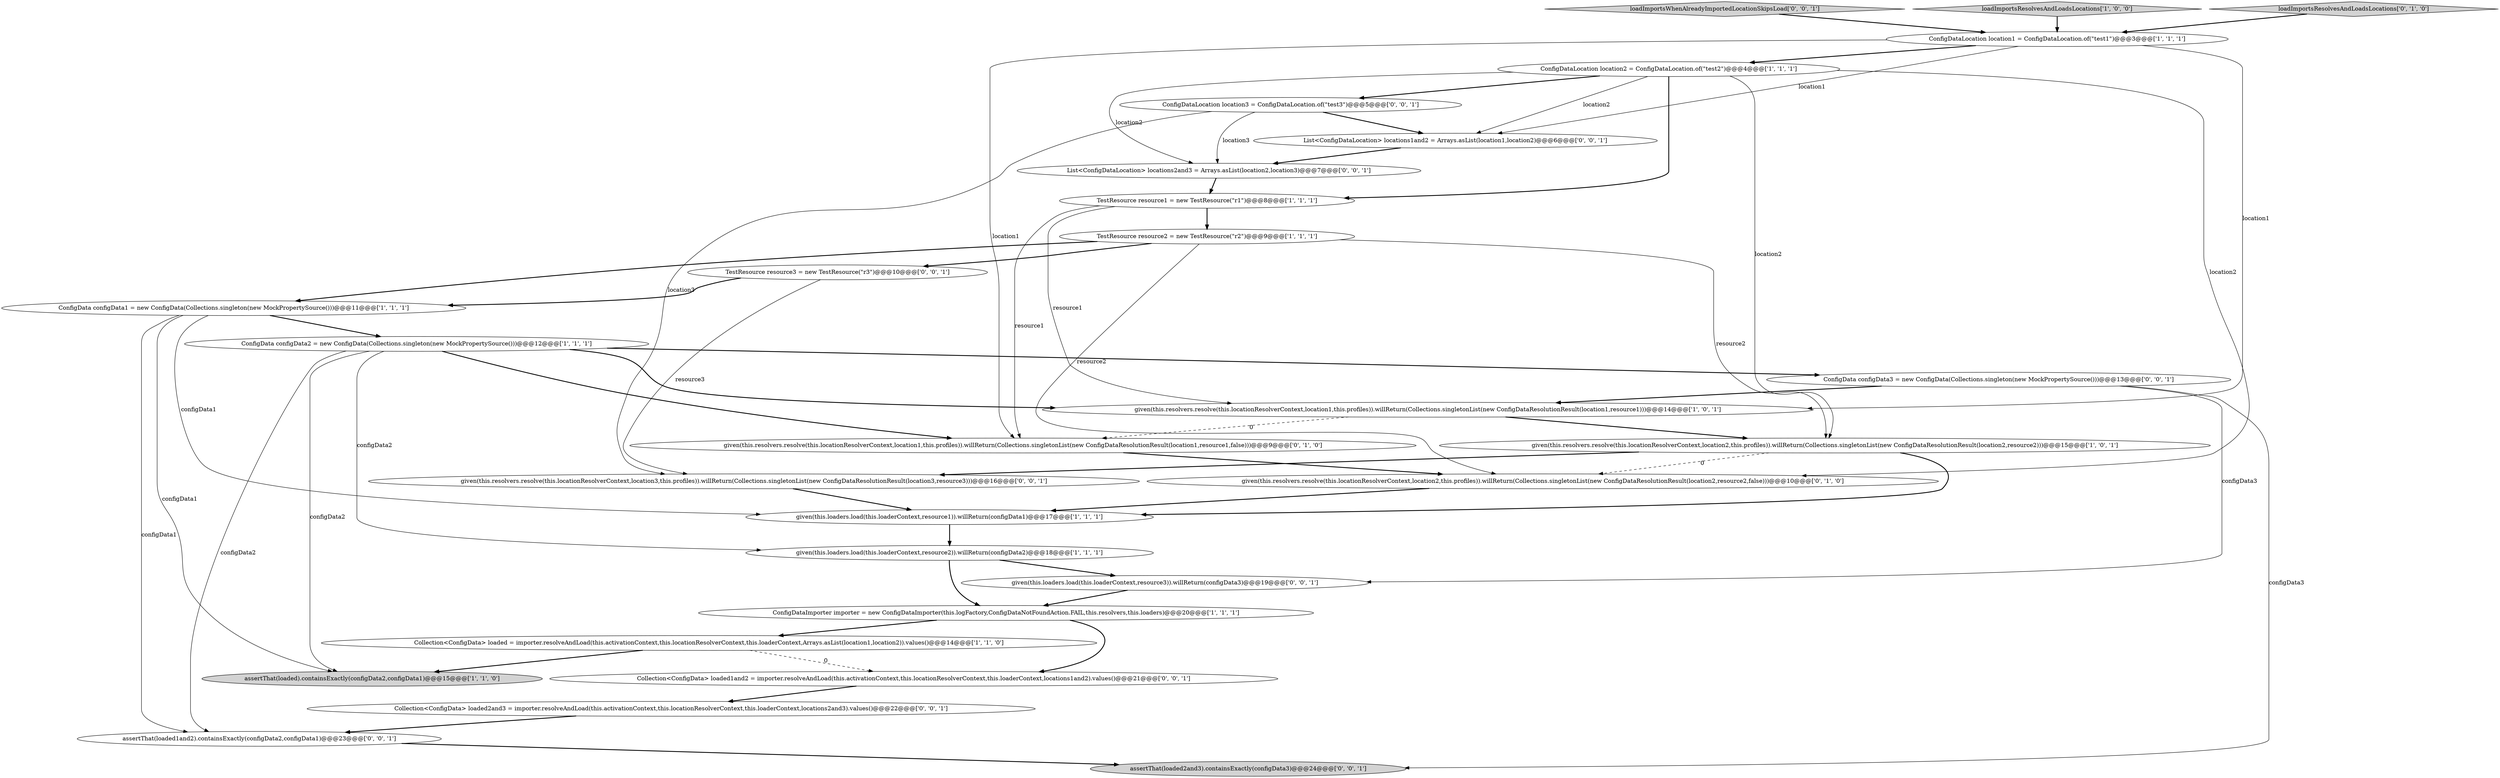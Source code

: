 digraph {
17 [style = filled, label = "assertThat(loaded1and2).containsExactly(configData2,configData1)@@@23@@@['0', '0', '1']", fillcolor = white, shape = ellipse image = "AAA0AAABBB3BBB"];
9 [style = filled, label = "given(this.loaders.load(this.loaderContext,resource1)).willReturn(configData1)@@@17@@@['1', '1', '1']", fillcolor = white, shape = ellipse image = "AAA0AAABBB1BBB"];
22 [style = filled, label = "ConfigData configData3 = new ConfigData(Collections.singleton(new MockPropertySource()))@@@13@@@['0', '0', '1']", fillcolor = white, shape = ellipse image = "AAA0AAABBB3BBB"];
21 [style = filled, label = "ConfigDataLocation location3 = ConfigDataLocation.of(\"test3\")@@@5@@@['0', '0', '1']", fillcolor = white, shape = ellipse image = "AAA0AAABBB3BBB"];
18 [style = filled, label = "loadImportsWhenAlreadyImportedLocationSkipsLoad['0', '0', '1']", fillcolor = lightgray, shape = diamond image = "AAA0AAABBB3BBB"];
15 [style = filled, label = "given(this.resolvers.resolve(this.locationResolverContext,location1,this.profiles)).willReturn(Collections.singletonList(new ConfigDataResolutionResult(location1,resource1,false)))@@@9@@@['0', '1', '0']", fillcolor = white, shape = ellipse image = "AAA1AAABBB2BBB"];
7 [style = filled, label = "given(this.resolvers.resolve(this.locationResolverContext,location1,this.profiles)).willReturn(Collections.singletonList(new ConfigDataResolutionResult(location1,resource1)))@@@14@@@['1', '0', '1']", fillcolor = white, shape = ellipse image = "AAA0AAABBB1BBB"];
0 [style = filled, label = "ConfigDataImporter importer = new ConfigDataImporter(this.logFactory,ConfigDataNotFoundAction.FAIL,this.resolvers,this.loaders)@@@20@@@['1', '1', '1']", fillcolor = white, shape = ellipse image = "AAA0AAABBB1BBB"];
19 [style = filled, label = "Collection<ConfigData> loaded2and3 = importer.resolveAndLoad(this.activationContext,this.locationResolverContext,this.loaderContext,locations2and3).values()@@@22@@@['0', '0', '1']", fillcolor = white, shape = ellipse image = "AAA0AAABBB3BBB"];
25 [style = filled, label = "assertThat(loaded2and3).containsExactly(configData3)@@@24@@@['0', '0', '1']", fillcolor = lightgray, shape = ellipse image = "AAA0AAABBB3BBB"];
24 [style = filled, label = "List<ConfigDataLocation> locations1and2 = Arrays.asList(location1,location2)@@@6@@@['0', '0', '1']", fillcolor = white, shape = ellipse image = "AAA0AAABBB3BBB"];
12 [style = filled, label = "ConfigDataLocation location2 = ConfigDataLocation.of(\"test2\")@@@4@@@['1', '1', '1']", fillcolor = white, shape = ellipse image = "AAA0AAABBB1BBB"];
11 [style = filled, label = "loadImportsResolvesAndLoadsLocations['1', '0', '0']", fillcolor = lightgray, shape = diamond image = "AAA0AAABBB1BBB"];
1 [style = filled, label = "assertThat(loaded).containsExactly(configData2,configData1)@@@15@@@['1', '1', '0']", fillcolor = lightgray, shape = ellipse image = "AAA0AAABBB1BBB"];
27 [style = filled, label = "given(this.resolvers.resolve(this.locationResolverContext,location3,this.profiles)).willReturn(Collections.singletonList(new ConfigDataResolutionResult(location3,resource3)))@@@16@@@['0', '0', '1']", fillcolor = white, shape = ellipse image = "AAA0AAABBB3BBB"];
3 [style = filled, label = "Collection<ConfigData> loaded = importer.resolveAndLoad(this.activationContext,this.locationResolverContext,this.loaderContext,Arrays.asList(location1,location2)).values()@@@14@@@['1', '1', '0']", fillcolor = white, shape = ellipse image = "AAA0AAABBB1BBB"];
5 [style = filled, label = "given(this.loaders.load(this.loaderContext,resource2)).willReturn(configData2)@@@18@@@['1', '1', '1']", fillcolor = white, shape = ellipse image = "AAA0AAABBB1BBB"];
23 [style = filled, label = "TestResource resource3 = new TestResource(\"r3\")@@@10@@@['0', '0', '1']", fillcolor = white, shape = ellipse image = "AAA0AAABBB3BBB"];
2 [style = filled, label = "ConfigData configData1 = new ConfigData(Collections.singleton(new MockPropertySource()))@@@11@@@['1', '1', '1']", fillcolor = white, shape = ellipse image = "AAA0AAABBB1BBB"];
6 [style = filled, label = "ConfigData configData2 = new ConfigData(Collections.singleton(new MockPropertySource()))@@@12@@@['1', '1', '1']", fillcolor = white, shape = ellipse image = "AAA0AAABBB1BBB"];
8 [style = filled, label = "TestResource resource2 = new TestResource(\"r2\")@@@9@@@['1', '1', '1']", fillcolor = white, shape = ellipse image = "AAA0AAABBB1BBB"];
4 [style = filled, label = "TestResource resource1 = new TestResource(\"r1\")@@@8@@@['1', '1', '1']", fillcolor = white, shape = ellipse image = "AAA0AAABBB1BBB"];
13 [style = filled, label = "given(this.resolvers.resolve(this.locationResolverContext,location2,this.profiles)).willReturn(Collections.singletonList(new ConfigDataResolutionResult(location2,resource2)))@@@15@@@['1', '0', '1']", fillcolor = white, shape = ellipse image = "AAA0AAABBB1BBB"];
14 [style = filled, label = "given(this.resolvers.resolve(this.locationResolverContext,location2,this.profiles)).willReturn(Collections.singletonList(new ConfigDataResolutionResult(location2,resource2,false)))@@@10@@@['0', '1', '0']", fillcolor = white, shape = ellipse image = "AAA1AAABBB2BBB"];
10 [style = filled, label = "ConfigDataLocation location1 = ConfigDataLocation.of(\"test1\")@@@3@@@['1', '1', '1']", fillcolor = white, shape = ellipse image = "AAA0AAABBB1BBB"];
16 [style = filled, label = "loadImportsResolvesAndLoadsLocations['0', '1', '0']", fillcolor = lightgray, shape = diamond image = "AAA0AAABBB2BBB"];
26 [style = filled, label = "List<ConfigDataLocation> locations2and3 = Arrays.asList(location2,location3)@@@7@@@['0', '0', '1']", fillcolor = white, shape = ellipse image = "AAA0AAABBB3BBB"];
20 [style = filled, label = "given(this.loaders.load(this.loaderContext,resource3)).willReturn(configData3)@@@19@@@['0', '0', '1']", fillcolor = white, shape = ellipse image = "AAA0AAABBB3BBB"];
28 [style = filled, label = "Collection<ConfigData> loaded1and2 = importer.resolveAndLoad(this.activationContext,this.locationResolverContext,this.loaderContext,locations1and2).values()@@@21@@@['0', '0', '1']", fillcolor = white, shape = ellipse image = "AAA0AAABBB3BBB"];
23->2 [style = bold, label=""];
12->24 [style = solid, label="location2"];
7->15 [style = dashed, label="0"];
6->15 [style = bold, label=""];
23->27 [style = solid, label="resource3"];
13->14 [style = dashed, label="0"];
12->4 [style = bold, label=""];
2->1 [style = solid, label="configData1"];
8->23 [style = bold, label=""];
12->21 [style = bold, label=""];
28->19 [style = bold, label=""];
27->9 [style = bold, label=""];
21->26 [style = solid, label="location3"];
14->9 [style = bold, label=""];
4->8 [style = bold, label=""];
0->3 [style = bold, label=""];
21->24 [style = bold, label=""];
26->4 [style = bold, label=""];
6->22 [style = bold, label=""];
16->10 [style = bold, label=""];
3->1 [style = bold, label=""];
10->12 [style = bold, label=""];
7->13 [style = bold, label=""];
10->24 [style = solid, label="location1"];
5->0 [style = bold, label=""];
8->2 [style = bold, label=""];
11->10 [style = bold, label=""];
13->27 [style = bold, label=""];
12->14 [style = solid, label="location2"];
12->13 [style = solid, label="location2"];
15->14 [style = bold, label=""];
3->28 [style = dashed, label="0"];
22->7 [style = bold, label=""];
19->17 [style = bold, label=""];
18->10 [style = bold, label=""];
5->20 [style = bold, label=""];
6->5 [style = solid, label="configData2"];
10->15 [style = solid, label="location1"];
8->13 [style = solid, label="resource2"];
22->25 [style = solid, label="configData3"];
2->6 [style = bold, label=""];
2->17 [style = solid, label="configData1"];
10->7 [style = solid, label="location1"];
2->9 [style = solid, label="configData1"];
21->27 [style = solid, label="location3"];
0->28 [style = bold, label=""];
13->9 [style = bold, label=""];
12->26 [style = solid, label="location2"];
6->17 [style = solid, label="configData2"];
6->7 [style = bold, label=""];
20->0 [style = bold, label=""];
9->5 [style = bold, label=""];
24->26 [style = bold, label=""];
4->7 [style = solid, label="resource1"];
6->1 [style = solid, label="configData2"];
8->14 [style = solid, label="resource2"];
4->15 [style = solid, label="resource1"];
17->25 [style = bold, label=""];
22->20 [style = solid, label="configData3"];
}
